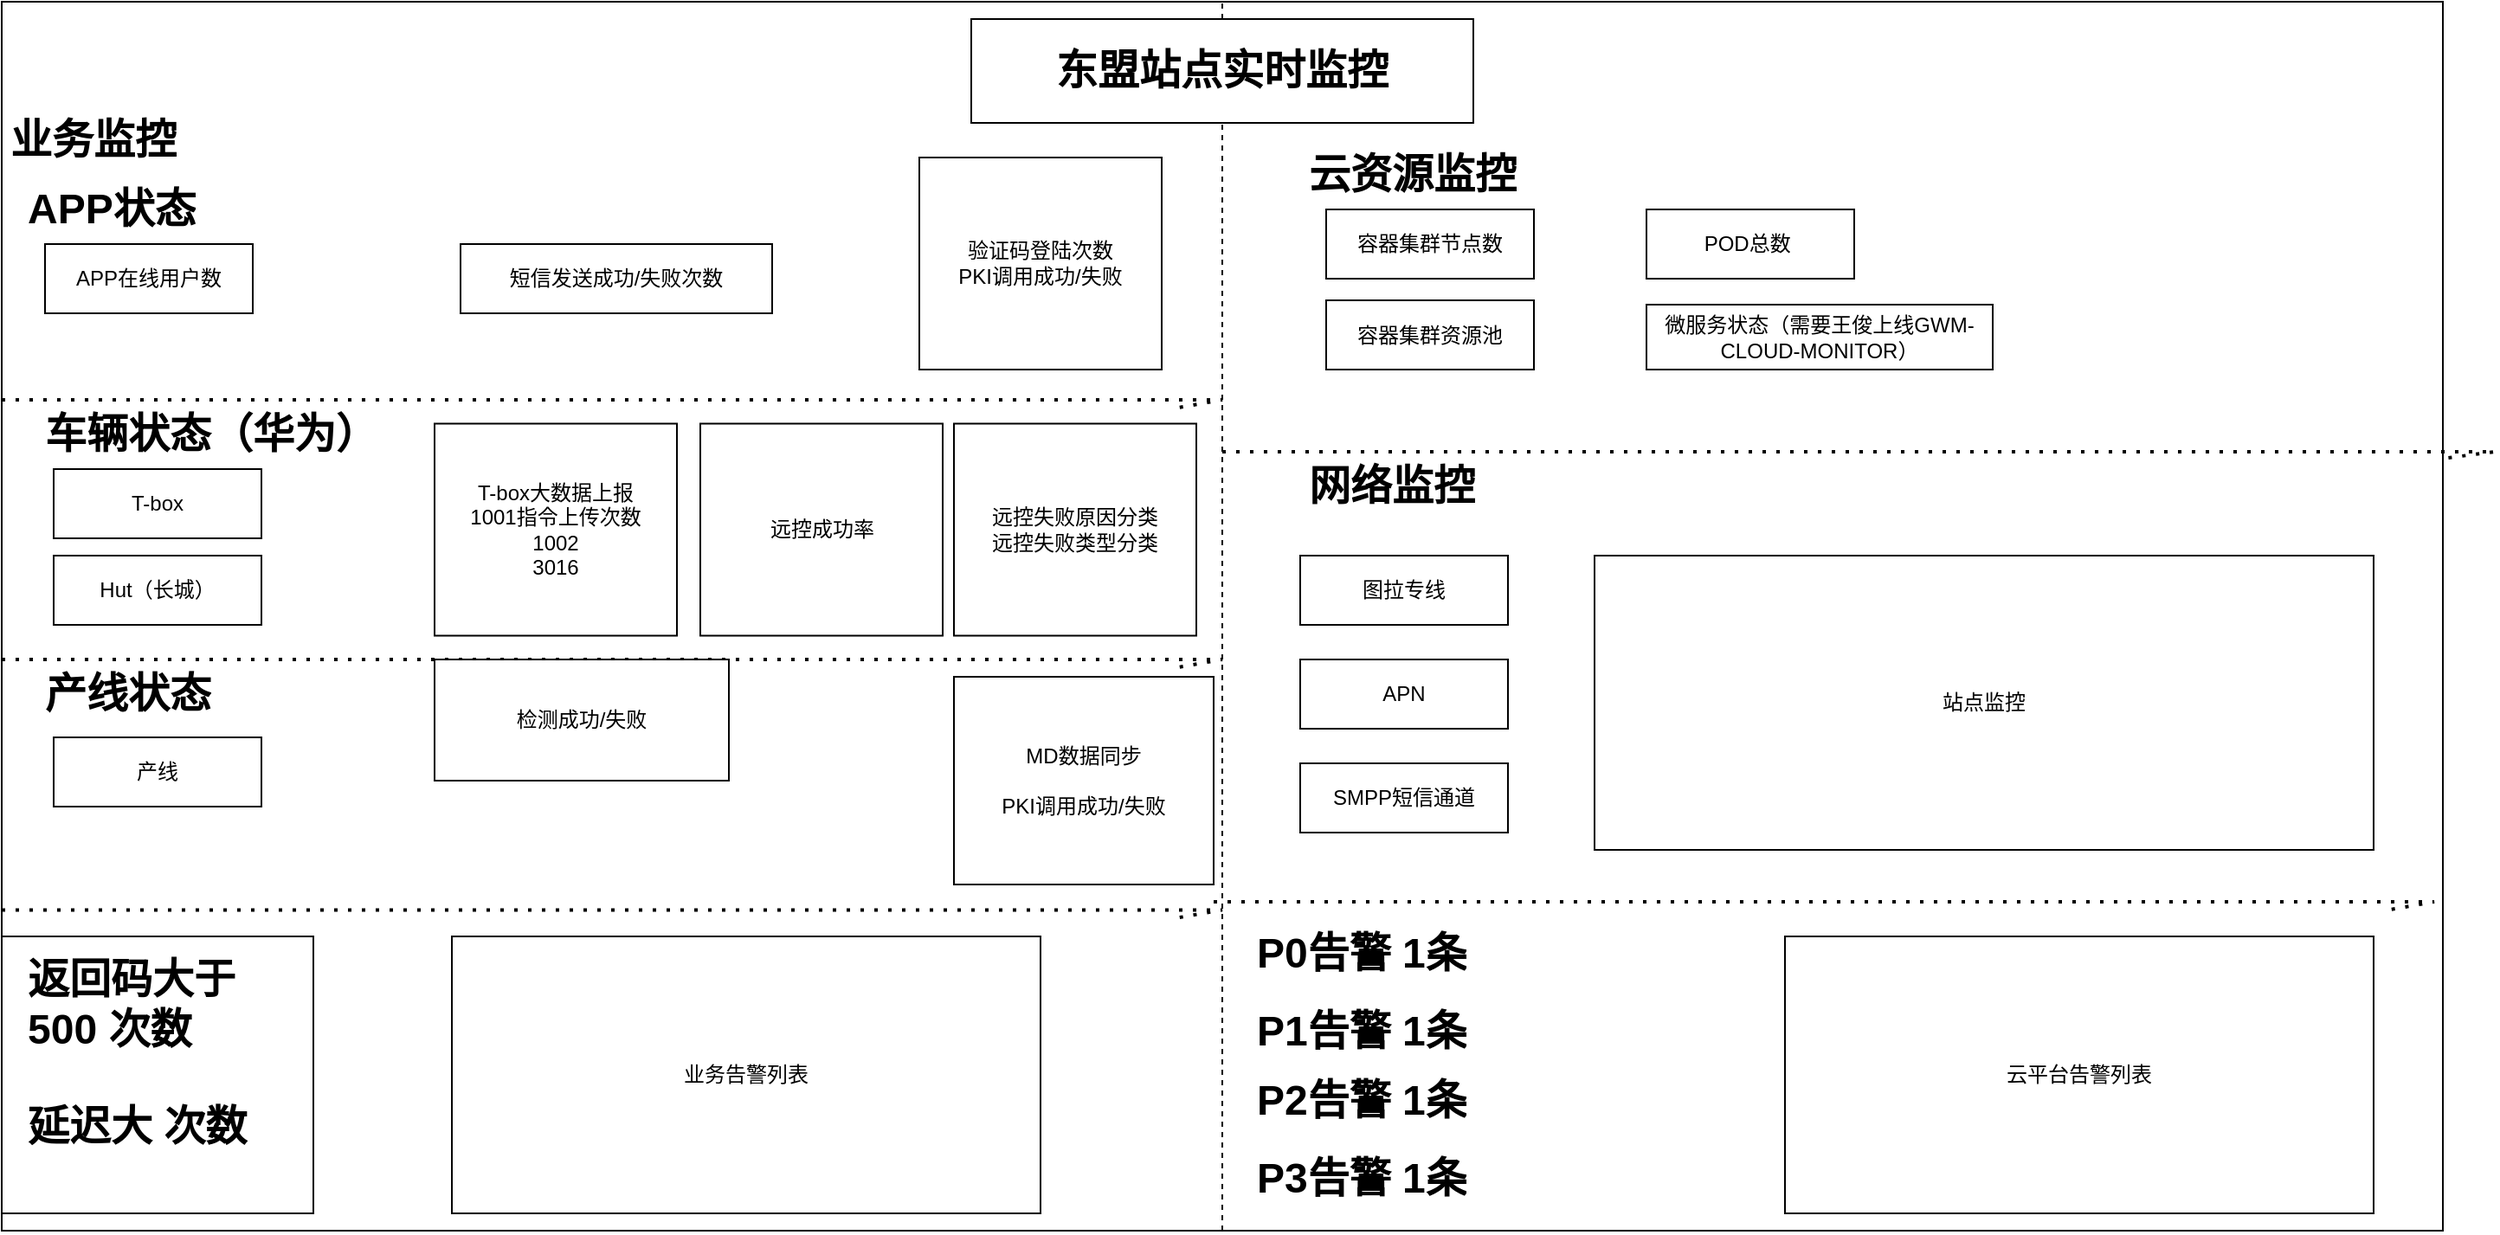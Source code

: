 <mxfile version="15.9.4" type="github"><diagram id="uuI894Q_dZWisV19ayU7" name="第 1 页"><mxGraphModel dx="1038" dy="547" grid="1" gridSize="10" guides="1" tooltips="1" connect="1" arrows="1" fold="1" page="1" pageScale="1" pageWidth="827" pageHeight="1169" math="0" shadow="0"><root><mxCell id="0"/><mxCell id="1" parent="0"/><mxCell id="kqC6SkzN8LWWIlsdUToC-1" value="" style="rounded=0;whiteSpace=wrap;html=1;" parent="1" vertex="1"><mxGeometry x="10" y="10" width="1410" height="710" as="geometry"/></mxCell><mxCell id="kqC6SkzN8LWWIlsdUToC-4" value="" style="endArrow=none;dashed=1;html=1;rounded=0;entryX=0.5;entryY=0;entryDx=0;entryDy=0;exitX=0.5;exitY=1;exitDx=0;exitDy=0;startArrow=none;" parent="1" source="OltJJ1d4q_nxjUxmyhaT-2" target="kqC6SkzN8LWWIlsdUToC-1" edge="1"><mxGeometry width="50" height="50" relative="1" as="geometry"><mxPoint x="745" y="660" as="sourcePoint"/><mxPoint x="720" y="370" as="targetPoint"/></mxGeometry></mxCell><mxCell id="kqC6SkzN8LWWIlsdUToC-5" value="&lt;h1&gt;云资源监控&lt;/h1&gt;" style="text;html=1;strokeColor=none;fillColor=none;spacing=5;spacingTop=-20;whiteSpace=wrap;overflow=hidden;rounded=0;" parent="1" vertex="1"><mxGeometry x="760" y="90" width="150" height="50" as="geometry"/></mxCell><mxCell id="kqC6SkzN8LWWIlsdUToC-6" value="容器集群节点数" style="rounded=0;whiteSpace=wrap;html=1;" parent="1" vertex="1"><mxGeometry x="775" y="130" width="120" height="40" as="geometry"/></mxCell><mxCell id="kqC6SkzN8LWWIlsdUToC-7" value="POD总数&lt;span style=&quot;white-space: pre&quot;&gt; &lt;/span&gt;" style="rounded=0;whiteSpace=wrap;html=1;" parent="1" vertex="1"><mxGeometry x="960" y="130" width="120" height="40" as="geometry"/></mxCell><mxCell id="kqC6SkzN8LWWIlsdUToC-8" value="&lt;h1&gt;业务监控&lt;/h1&gt;" style="text;html=1;strokeColor=none;fillColor=none;spacing=5;spacingTop=-20;whiteSpace=wrap;overflow=hidden;rounded=0;" parent="1" vertex="1"><mxGeometry x="10" y="70" width="150" height="50" as="geometry"/></mxCell><mxCell id="kqC6SkzN8LWWIlsdUToC-9" value="容器集群资源池" style="rounded=0;whiteSpace=wrap;html=1;" parent="1" vertex="1"><mxGeometry x="775" y="182.5" width="120" height="40" as="geometry"/></mxCell><mxCell id="kqC6SkzN8LWWIlsdUToC-11" value="Hut（长城）" style="rounded=0;whiteSpace=wrap;html=1;" parent="1" vertex="1"><mxGeometry x="40" y="330" width="120" height="40" as="geometry"/></mxCell><mxCell id="kqC6SkzN8LWWIlsdUToC-12" value="APP在线用户数" style="rounded=0;whiteSpace=wrap;html=1;" parent="1" vertex="1"><mxGeometry x="35" y="150" width="120" height="40" as="geometry"/></mxCell><mxCell id="kqC6SkzN8LWWIlsdUToC-13" value="产线" style="rounded=0;whiteSpace=wrap;html=1;" parent="1" vertex="1"><mxGeometry x="40" y="435" width="120" height="40" as="geometry"/></mxCell><mxCell id="kqC6SkzN8LWWIlsdUToC-15" value="图拉专线" style="rounded=0;whiteSpace=wrap;html=1;" parent="1" vertex="1"><mxGeometry x="760" y="330" width="120" height="40" as="geometry"/></mxCell><mxCell id="kqC6SkzN8LWWIlsdUToC-16" value="" style="endArrow=none;dashed=1;html=1;dashPattern=1 3;strokeWidth=2;rounded=0;" parent="1" target="kqC6SkzN8LWWIlsdUToC-1" edge="1"><mxGeometry width="50" height="50" relative="1" as="geometry"><mxPoint x="715" y="270" as="sourcePoint"/><mxPoint x="720" y="370" as="targetPoint"/><Array as="points"><mxPoint x="1450" y="270"/></Array></mxGeometry></mxCell><mxCell id="kqC6SkzN8LWWIlsdUToC-17" value="&lt;h1&gt;网络监控&lt;/h1&gt;" style="text;html=1;strokeColor=none;fillColor=none;spacing=5;spacingTop=-20;whiteSpace=wrap;overflow=hidden;rounded=0;" parent="1" vertex="1"><mxGeometry x="760" y="270" width="150" height="50" as="geometry"/></mxCell><mxCell id="kqC6SkzN8LWWIlsdUToC-19" value="APN" style="rounded=0;whiteSpace=wrap;html=1;" parent="1" vertex="1"><mxGeometry x="760" y="390" width="120" height="40" as="geometry"/></mxCell><mxCell id="kqC6SkzN8LWWIlsdUToC-20" value="SMPP短信通道" style="rounded=0;whiteSpace=wrap;html=1;" parent="1" vertex="1"><mxGeometry x="760" y="450" width="120" height="40" as="geometry"/></mxCell><mxCell id="kqC6SkzN8LWWIlsdUToC-23" value="站点监控" style="rounded=0;whiteSpace=wrap;html=1;" parent="1" vertex="1"><mxGeometry x="930" y="330" width="450" height="170" as="geometry"/></mxCell><mxCell id="kqC6SkzN8LWWIlsdUToC-24" value="" style="rounded=0;whiteSpace=wrap;html=1;" parent="1" vertex="1"><mxGeometry x="10" y="550" width="180" height="160" as="geometry"/></mxCell><mxCell id="kqC6SkzN8LWWIlsdUToC-25" value="&lt;h1&gt;返回码大于500 次数&lt;/h1&gt;" style="text;html=1;strokeColor=none;fillColor=none;spacing=5;spacingTop=-20;whiteSpace=wrap;overflow=hidden;rounded=0;" parent="1" vertex="1"><mxGeometry x="20" y="554.5" width="150" height="65.5" as="geometry"/></mxCell><mxCell id="kqC6SkzN8LWWIlsdUToC-26" value="&lt;h1&gt;延迟大 次数&lt;/h1&gt;" style="text;html=1;strokeColor=none;fillColor=none;spacing=5;spacingTop=-20;whiteSpace=wrap;overflow=hidden;rounded=0;" parent="1" vertex="1"><mxGeometry x="20" y="640" width="150" height="60" as="geometry"/></mxCell><mxCell id="kqC6SkzN8LWWIlsdUToC-27" value="" style="endArrow=none;dashed=1;html=1;dashPattern=1 3;strokeWidth=2;rounded=0;" parent="1" edge="1"><mxGeometry width="50" height="50" relative="1" as="geometry"><mxPoint x="10" y="390" as="sourcePoint"/><mxPoint x="685" y="395.306" as="targetPoint"/><Array as="points"><mxPoint x="715" y="390"/></Array></mxGeometry></mxCell><mxCell id="kqC6SkzN8LWWIlsdUToC-28" value="&lt;h1&gt;车辆状态（华为）&lt;/h1&gt;" style="text;html=1;strokeColor=none;fillColor=none;spacing=5;spacingTop=-20;whiteSpace=wrap;overflow=hidden;rounded=0;" parent="1" vertex="1"><mxGeometry x="30" y="240" width="210" height="50" as="geometry"/></mxCell><mxCell id="kqC6SkzN8LWWIlsdUToC-30" value="业务告警列表" style="rounded=0;whiteSpace=wrap;html=1;" parent="1" vertex="1"><mxGeometry x="270" y="550" width="340" height="160" as="geometry"/></mxCell><mxCell id="kqC6SkzN8LWWIlsdUToC-31" value="云平台告警列表" style="rounded=0;whiteSpace=wrap;html=1;" parent="1" vertex="1"><mxGeometry x="1040" y="550" width="340" height="160" as="geometry"/></mxCell><mxCell id="kqC6SkzN8LWWIlsdUToC-32" value="" style="endArrow=none;dashed=1;html=1;dashPattern=1 3;strokeWidth=2;rounded=0;" parent="1" edge="1"><mxGeometry width="50" height="50" relative="1" as="geometry"><mxPoint x="710" y="530" as="sourcePoint"/><mxPoint x="1385" y="535.306" as="targetPoint"/><Array as="points"><mxPoint x="1415" y="530"/></Array></mxGeometry></mxCell><mxCell id="kqC6SkzN8LWWIlsdUToC-33" value="&lt;h1&gt;P0告警 1条&lt;/h1&gt;" style="text;html=1;strokeColor=none;fillColor=none;spacing=5;spacingTop=-20;whiteSpace=wrap;overflow=hidden;rounded=0;" parent="1" vertex="1"><mxGeometry x="730" y="540" width="290" height="40" as="geometry"/></mxCell><mxCell id="kqC6SkzN8LWWIlsdUToC-34" value="&lt;h1&gt;P1告警 1条&lt;/h1&gt;" style="text;html=1;strokeColor=none;fillColor=none;spacing=5;spacingTop=-20;whiteSpace=wrap;overflow=hidden;rounded=0;" parent="1" vertex="1"><mxGeometry x="730" y="585" width="290" height="40" as="geometry"/></mxCell><mxCell id="kqC6SkzN8LWWIlsdUToC-35" value="&lt;h1&gt;P2告警 1条&lt;/h1&gt;" style="text;html=1;strokeColor=none;fillColor=none;spacing=5;spacingTop=-20;whiteSpace=wrap;overflow=hidden;rounded=0;" parent="1" vertex="1"><mxGeometry x="730" y="625" width="290" height="40" as="geometry"/></mxCell><mxCell id="kqC6SkzN8LWWIlsdUToC-36" value="&lt;h1&gt;P3告警 1条&lt;/h1&gt;" style="text;html=1;strokeColor=none;fillColor=none;spacing=5;spacingTop=-20;whiteSpace=wrap;overflow=hidden;rounded=0;" parent="1" vertex="1"><mxGeometry x="730" y="670" width="290" height="40" as="geometry"/></mxCell><mxCell id="kqC6SkzN8LWWIlsdUToC-38" value="&lt;h1&gt;&lt;br&gt;&lt;/h1&gt;" style="text;html=1;strokeColor=none;fillColor=none;spacing=5;spacingTop=-20;whiteSpace=wrap;overflow=hidden;rounded=0;" parent="1" vertex="1"><mxGeometry x="500" y="100" width="200" height="190" as="geometry"/></mxCell><mxCell id="kqC6SkzN8LWWIlsdUToC-41" value="T-box大数据上报&lt;br&gt;1001指令上传次数&lt;br&gt;1002&lt;br&gt;3016" style="rounded=0;whiteSpace=wrap;html=1;" parent="1" vertex="1"><mxGeometry x="260" y="253.75" width="140" height="122.5" as="geometry"/></mxCell><mxCell id="kqC6SkzN8LWWIlsdUToC-42" value="验证码登陆次数&lt;br&gt;PKI调用成功/失败" style="rounded=0;whiteSpace=wrap;html=1;" parent="1" vertex="1"><mxGeometry x="540" y="100" width="140" height="122.5" as="geometry"/></mxCell><mxCell id="kqC6SkzN8LWWIlsdUToC-43" value="远控成功率" style="rounded=0;whiteSpace=wrap;html=1;" parent="1" vertex="1"><mxGeometry x="413.5" y="253.75" width="140" height="122.5" as="geometry"/></mxCell><mxCell id="kqC6SkzN8LWWIlsdUToC-44" value="远控失败原因分类&lt;br&gt;远控失败类型分类" style="rounded=0;whiteSpace=wrap;html=1;" parent="1" vertex="1"><mxGeometry x="560" y="253.75" width="140" height="122.5" as="geometry"/></mxCell><mxCell id="kqC6SkzN8LWWIlsdUToC-45" value="" style="endArrow=none;dashed=1;html=1;dashPattern=1 3;strokeWidth=2;rounded=0;" parent="1" edge="1"><mxGeometry width="50" height="50" relative="1" as="geometry"><mxPoint x="10" y="240" as="sourcePoint"/><mxPoint x="685" y="245.306" as="targetPoint"/><Array as="points"><mxPoint x="715" y="240"/></Array></mxGeometry></mxCell><mxCell id="kqC6SkzN8LWWIlsdUToC-46" value="微服务状态（需要王俊上线GWM-CLOUD-MONITOR）" style="rounded=0;whiteSpace=wrap;html=1;" parent="1" vertex="1"><mxGeometry x="960" y="185" width="200" height="37.5" as="geometry"/></mxCell><mxCell id="kqC6SkzN8LWWIlsdUToC-47" value="MD数据同步&lt;br&gt;&lt;br&gt;PKI调用成功/失败" style="rounded=0;whiteSpace=wrap;html=1;" parent="1" vertex="1"><mxGeometry x="560" y="400" width="150" height="120" as="geometry"/></mxCell><mxCell id="kqC6SkzN8LWWIlsdUToC-52" value="检测成功/失败" style="rounded=0;whiteSpace=wrap;html=1;" parent="1" vertex="1"><mxGeometry x="260" y="390" width="170" height="70" as="geometry"/></mxCell><mxCell id="kqC6SkzN8LWWIlsdUToC-53" value="" style="endArrow=none;dashed=1;html=1;dashPattern=1 3;strokeWidth=2;rounded=0;" parent="1" edge="1"><mxGeometry width="50" height="50" relative="1" as="geometry"><mxPoint x="10" y="534.69" as="sourcePoint"/><mxPoint x="685.0" y="539.996" as="targetPoint"/><Array as="points"><mxPoint x="715" y="534.69"/></Array></mxGeometry></mxCell><mxCell id="kqC6SkzN8LWWIlsdUToC-55" value="短信发送成功/失败次数" style="rounded=0;whiteSpace=wrap;html=1;" parent="1" vertex="1"><mxGeometry x="275" y="150" width="180" height="40" as="geometry"/></mxCell><mxCell id="kqC6SkzN8LWWIlsdUToC-56" value="&lt;h1&gt;APP状态&lt;/h1&gt;" style="text;html=1;strokeColor=none;fillColor=none;spacing=5;spacingTop=-20;whiteSpace=wrap;overflow=hidden;rounded=0;" parent="1" vertex="1"><mxGeometry x="20" y="110" width="150" height="50" as="geometry"/></mxCell><mxCell id="kqC6SkzN8LWWIlsdUToC-57" value="&lt;h1&gt;产线状态&lt;/h1&gt;" style="text;html=1;strokeColor=none;fillColor=none;spacing=5;spacingTop=-20;whiteSpace=wrap;overflow=hidden;rounded=0;" parent="1" vertex="1"><mxGeometry x="30" y="390" width="210" height="50" as="geometry"/></mxCell><mxCell id="OltJJ1d4q_nxjUxmyhaT-3" value="" style="endArrow=none;dashed=1;html=1;rounded=0;entryX=0.5;entryY=0;entryDx=0;entryDy=0;exitX=0.5;exitY=1;exitDx=0;exitDy=0;" edge="1" parent="1" source="kqC6SkzN8LWWIlsdUToC-1" target="OltJJ1d4q_nxjUxmyhaT-2"><mxGeometry width="50" height="50" relative="1" as="geometry"><mxPoint x="715" y="720" as="sourcePoint"/><mxPoint x="715" y="10" as="targetPoint"/></mxGeometry></mxCell><mxCell id="OltJJ1d4q_nxjUxmyhaT-2" value="&lt;h1 style=&quot;text-align: left&quot;&gt;东盟站点实时监控&lt;/h1&gt;" style="rounded=0;whiteSpace=wrap;html=1;" vertex="1" parent="1"><mxGeometry x="570" y="20" width="290" height="60" as="geometry"/></mxCell><mxCell id="OltJJ1d4q_nxjUxmyhaT-4" value="T-box" style="rounded=0;whiteSpace=wrap;html=1;" vertex="1" parent="1"><mxGeometry x="40" y="280" width="120" height="40" as="geometry"/></mxCell></root></mxGraphModel></diagram></mxfile>